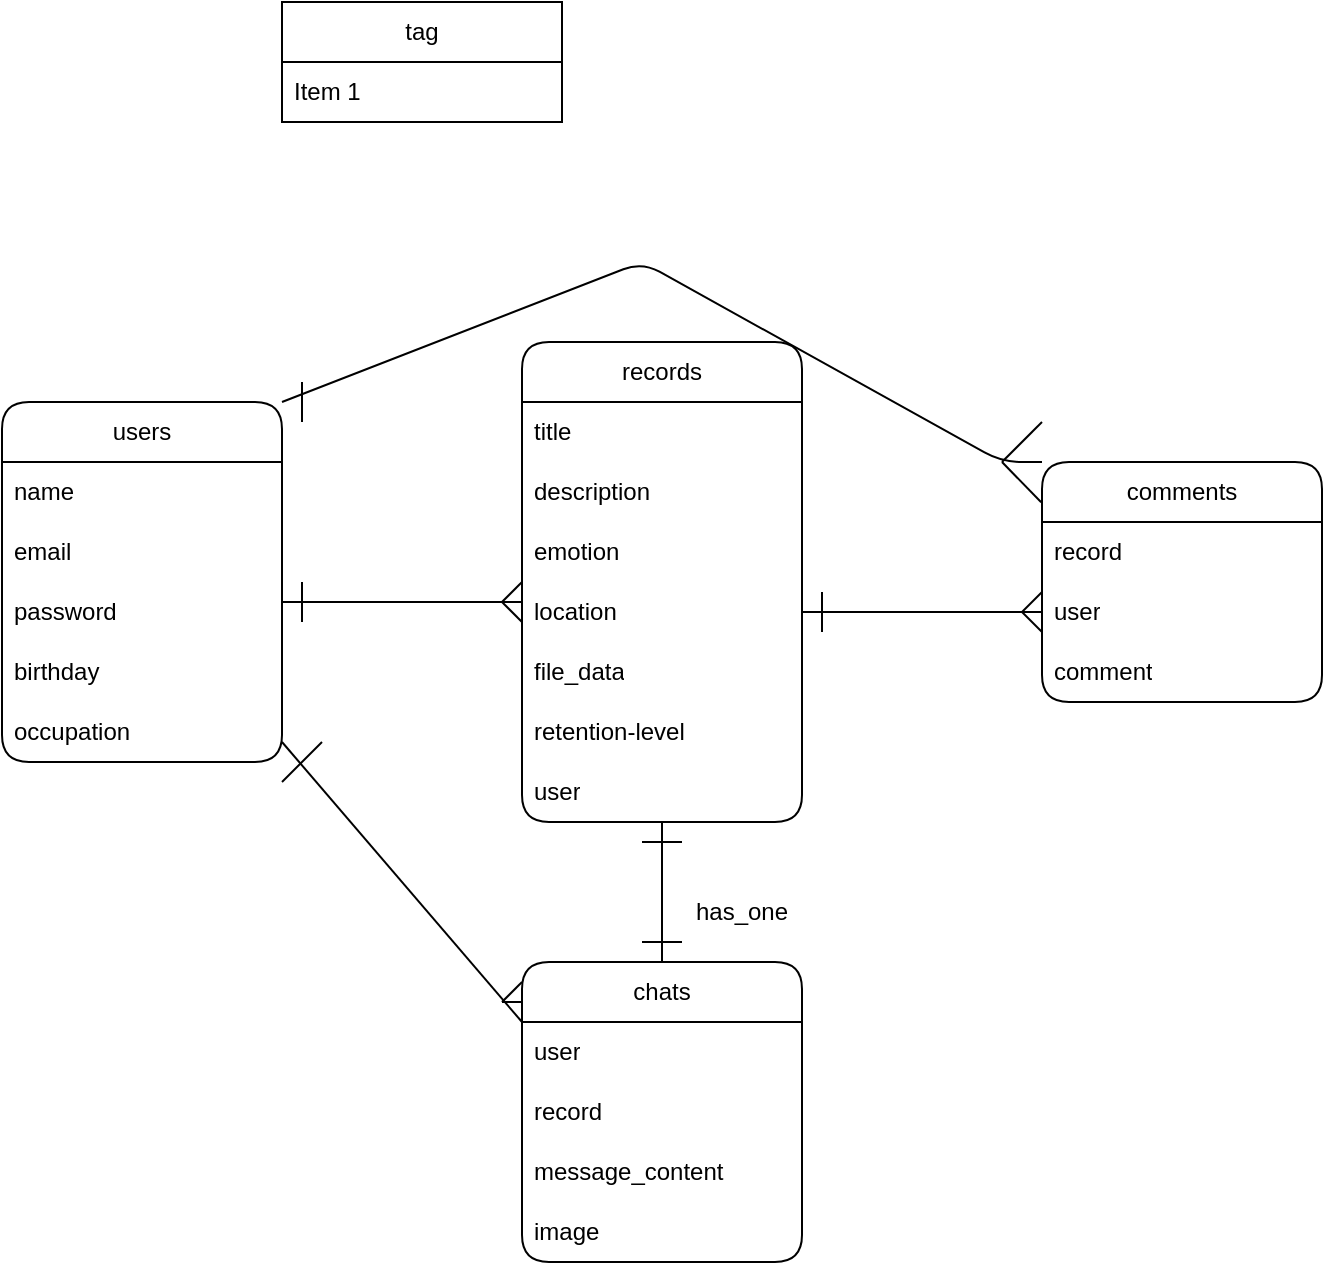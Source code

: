 <mxfile>
    <diagram id="HoRQ2UN_-JQGOzDnhFlx" name="ページ1">
        <mxGraphModel dx="819" dy="680" grid="1" gridSize="10" guides="1" tooltips="1" connect="1" arrows="1" fold="1" page="1" pageScale="1" pageWidth="827" pageHeight="1169" math="0" shadow="0">
            <root>
                <object label="" birthday="birthday" id="0">
                    <mxCell/>
                </object>
                <mxCell id="1" parent="0"/>
                <mxCell id="2" value="users" style="swimlane;fontStyle=0;childLayout=stackLayout;horizontal=1;startSize=30;horizontalStack=0;resizeParent=1;resizeParentMax=0;resizeLast=0;collapsible=1;marginBottom=0;whiteSpace=wrap;html=1;rounded=1;" parent="1" vertex="1">
                    <mxGeometry x="90" y="220" width="140" height="180" as="geometry">
                        <mxRectangle x="90" y="220" width="70" height="30" as="alternateBounds"/>
                    </mxGeometry>
                </mxCell>
                <mxCell id="3" value="name&lt;br&gt;" style="text;strokeColor=none;fillColor=none;align=left;verticalAlign=middle;spacingLeft=4;spacingRight=4;overflow=hidden;points=[[0,0.5],[1,0.5]];portConstraint=eastwest;rotatable=0;whiteSpace=wrap;html=1;rounded=1;" parent="2" vertex="1">
                    <mxGeometry y="30" width="140" height="30" as="geometry"/>
                </mxCell>
                <mxCell id="4" value="email" style="text;strokeColor=none;fillColor=none;align=left;verticalAlign=middle;spacingLeft=4;spacingRight=4;overflow=hidden;points=[[0,0.5],[1,0.5]];portConstraint=eastwest;rotatable=0;whiteSpace=wrap;html=1;rounded=1;" parent="2" vertex="1">
                    <mxGeometry y="60" width="140" height="30" as="geometry"/>
                </mxCell>
                <mxCell id="5" value="password" style="text;strokeColor=none;fillColor=none;align=left;verticalAlign=middle;spacingLeft=4;spacingRight=4;overflow=hidden;points=[[0,0.5],[1,0.5]];portConstraint=eastwest;rotatable=0;whiteSpace=wrap;html=1;rounded=1;" parent="2" vertex="1">
                    <mxGeometry y="90" width="140" height="30" as="geometry"/>
                </mxCell>
                <mxCell id="10" value="birthday" style="text;strokeColor=none;fillColor=none;align=left;verticalAlign=middle;spacingLeft=4;spacingRight=4;overflow=hidden;points=[[0,0.5],[1,0.5]];portConstraint=eastwest;rotatable=0;whiteSpace=wrap;html=1;rounded=1;" parent="2" vertex="1">
                    <mxGeometry y="120" width="140" height="30" as="geometry"/>
                </mxCell>
                <mxCell id="11" value="occupation" style="text;strokeColor=none;fillColor=none;align=left;verticalAlign=middle;spacingLeft=4;spacingRight=4;overflow=hidden;points=[[0,0.5],[1,0.5]];portConstraint=eastwest;rotatable=0;whiteSpace=wrap;html=1;rounded=1;" parent="2" vertex="1">
                    <mxGeometry y="150" width="140" height="30" as="geometry"/>
                </mxCell>
                <mxCell id="12" value="records" style="swimlane;fontStyle=0;childLayout=stackLayout;horizontal=1;startSize=30;horizontalStack=0;resizeParent=1;resizeParentMax=0;resizeLast=0;collapsible=1;marginBottom=0;whiteSpace=wrap;html=1;rounded=1;hachureGap=4;fontFamily=Helvetica;fontSize=12;" parent="1" vertex="1">
                    <mxGeometry x="350" y="190" width="140" height="240" as="geometry">
                        <mxRectangle x="350" y="190" width="80" height="30" as="alternateBounds"/>
                    </mxGeometry>
                </mxCell>
                <mxCell id="13" value="title" style="text;strokeColor=none;fillColor=none;align=left;verticalAlign=middle;spacingLeft=4;spacingRight=4;overflow=hidden;points=[[0,0.5],[1,0.5]];portConstraint=eastwest;rotatable=0;whiteSpace=wrap;html=1;fontSize=12;rounded=1;hachureGap=4;fontFamily=Helvetica;" parent="12" vertex="1">
                    <mxGeometry y="30" width="140" height="30" as="geometry"/>
                </mxCell>
                <mxCell id="14" value="description" style="text;strokeColor=none;fillColor=none;align=left;verticalAlign=middle;spacingLeft=4;spacingRight=4;overflow=hidden;points=[[0,0.5],[1,0.5]];portConstraint=eastwest;rotatable=0;whiteSpace=wrap;html=1;fontSize=12;rounded=1;hachureGap=4;fontFamily=Helvetica;" parent="12" vertex="1">
                    <mxGeometry y="60" width="140" height="30" as="geometry"/>
                </mxCell>
                <mxCell id="15" value="emotion" style="text;strokeColor=none;fillColor=none;align=left;verticalAlign=middle;spacingLeft=4;spacingRight=4;overflow=hidden;points=[[0,0.5],[1,0.5]];portConstraint=eastwest;rotatable=0;whiteSpace=wrap;html=1;fontSize=12;rounded=1;hachureGap=4;fontFamily=Helvetica;" parent="12" vertex="1">
                    <mxGeometry y="90" width="140" height="30" as="geometry"/>
                </mxCell>
                <mxCell id="20" value="location" style="text;strokeColor=none;fillColor=none;align=left;verticalAlign=middle;spacingLeft=4;spacingRight=4;overflow=hidden;points=[[0,0.5],[1,0.5]];portConstraint=eastwest;rotatable=0;whiteSpace=wrap;html=1;fontSize=12;rounded=1;hachureGap=4;fontFamily=Helvetica;" parent="12" vertex="1">
                    <mxGeometry y="120" width="140" height="30" as="geometry"/>
                </mxCell>
                <mxCell id="21" value="file_data" style="text;strokeColor=none;fillColor=none;align=left;verticalAlign=middle;spacingLeft=4;spacingRight=4;overflow=hidden;points=[[0,0.5],[1,0.5]];portConstraint=eastwest;rotatable=0;whiteSpace=wrap;html=1;fontSize=12;rounded=1;hachureGap=4;fontFamily=Helvetica;" parent="12" vertex="1">
                    <mxGeometry y="150" width="140" height="30" as="geometry"/>
                </mxCell>
                <mxCell id="22" value="retention-level" style="text;strokeColor=none;fillColor=none;align=left;verticalAlign=middle;spacingLeft=4;spacingRight=4;overflow=hidden;points=[[0,0.5],[1,0.5]];portConstraint=eastwest;rotatable=0;whiteSpace=wrap;html=1;fontSize=12;rounded=1;hachureGap=4;fontFamily=Helvetica;" parent="12" vertex="1">
                    <mxGeometry y="180" width="140" height="30" as="geometry"/>
                </mxCell>
                <mxCell id="23" value="user" style="text;strokeColor=none;fillColor=none;align=left;verticalAlign=middle;spacingLeft=4;spacingRight=4;overflow=hidden;points=[[0,0.5],[1,0.5]];portConstraint=eastwest;rotatable=0;whiteSpace=wrap;html=1;fontSize=12;rounded=1;hachureGap=4;fontFamily=Helvetica;" parent="12" vertex="1">
                    <mxGeometry y="210" width="140" height="30" as="geometry"/>
                </mxCell>
                <mxCell id="24" value="" style="endArrow=none;html=1;rounded=1;fontSize=12;exitX=1;exitY=0.5;exitDx=0;exitDy=0;entryX=0;entryY=0.5;entryDx=0;entryDy=0;" parent="1" edge="1">
                    <mxGeometry width="50" height="50" relative="1" as="geometry">
                        <mxPoint x="230" y="320.0" as="sourcePoint"/>
                        <mxPoint x="350" y="320.0" as="targetPoint"/>
                    </mxGeometry>
                </mxCell>
                <mxCell id="26" value="chats" style="swimlane;fontStyle=0;childLayout=stackLayout;horizontal=1;startSize=30;horizontalStack=0;resizeParent=1;resizeParentMax=0;resizeLast=0;collapsible=1;marginBottom=0;whiteSpace=wrap;html=1;rounded=1;fontSize=12;" parent="1" vertex="1">
                    <mxGeometry x="350" y="500" width="140" height="150" as="geometry"/>
                </mxCell>
                <mxCell id="42" value="" style="endArrow=none;html=1;rounded=1;fontSize=12;" parent="26" edge="1">
                    <mxGeometry width="50" height="50" relative="1" as="geometry">
                        <mxPoint x="-10" y="20" as="sourcePoint"/>
                        <mxPoint y="10" as="targetPoint"/>
                    </mxGeometry>
                </mxCell>
                <mxCell id="27" value="user" style="text;strokeColor=none;fillColor=none;align=left;verticalAlign=middle;spacingLeft=4;spacingRight=4;overflow=hidden;points=[[0,0.5],[1,0.5]];portConstraint=eastwest;rotatable=0;whiteSpace=wrap;html=1;rounded=1;fontSize=12;" parent="26" vertex="1">
                    <mxGeometry y="30" width="140" height="30" as="geometry"/>
                </mxCell>
                <mxCell id="28" value="record" style="text;strokeColor=none;fillColor=none;align=left;verticalAlign=middle;spacingLeft=4;spacingRight=4;overflow=hidden;points=[[0,0.5],[1,0.5]];portConstraint=eastwest;rotatable=0;whiteSpace=wrap;html=1;rounded=1;fontSize=12;" parent="26" vertex="1">
                    <mxGeometry y="60" width="140" height="30" as="geometry"/>
                </mxCell>
                <mxCell id="29" value="message_content" style="text;strokeColor=none;fillColor=none;align=left;verticalAlign=middle;spacingLeft=4;spacingRight=4;overflow=hidden;points=[[0,0.5],[1,0.5]];portConstraint=eastwest;rotatable=0;whiteSpace=wrap;html=1;rounded=1;fontSize=12;" parent="26" vertex="1">
                    <mxGeometry y="90" width="140" height="30" as="geometry"/>
                </mxCell>
                <mxCell id="30" value="image" style="text;strokeColor=none;fillColor=none;align=left;verticalAlign=middle;spacingLeft=4;spacingRight=4;overflow=hidden;points=[[0,0.5],[1,0.5]];portConstraint=eastwest;rotatable=0;whiteSpace=wrap;html=1;rounded=1;fontSize=12;" parent="26" vertex="1">
                    <mxGeometry y="120" width="140" height="30" as="geometry"/>
                </mxCell>
                <mxCell id="31" value="" style="endArrow=none;html=1;rounded=1;fontSize=12;exitX=0.5;exitY=0;exitDx=0;exitDy=0;entryX=0.5;entryY=1;entryDx=0;entryDy=0;entryPerimeter=0;" parent="1" source="26" target="23" edge="1">
                    <mxGeometry width="50" height="50" relative="1" as="geometry">
                        <mxPoint x="450" y="400" as="sourcePoint"/>
                        <mxPoint x="500" y="350" as="targetPoint"/>
                    </mxGeometry>
                </mxCell>
                <mxCell id="32" value="comments" style="swimlane;fontStyle=0;childLayout=stackLayout;horizontal=1;startSize=30;horizontalStack=0;resizeParent=1;resizeParentMax=0;resizeLast=0;collapsible=1;marginBottom=0;whiteSpace=wrap;html=1;rounded=1;fontSize=12;" parent="1" vertex="1">
                    <mxGeometry x="610" y="250" width="140" height="120" as="geometry"/>
                </mxCell>
                <mxCell id="33" value="record" style="text;strokeColor=none;fillColor=none;align=left;verticalAlign=middle;spacingLeft=4;spacingRight=4;overflow=hidden;points=[[0,0.5],[1,0.5]];portConstraint=eastwest;rotatable=0;whiteSpace=wrap;html=1;rounded=1;fontSize=12;" parent="32" vertex="1">
                    <mxGeometry y="30" width="140" height="30" as="geometry"/>
                </mxCell>
                <mxCell id="34" value="user" style="text;strokeColor=none;fillColor=none;align=left;verticalAlign=middle;spacingLeft=4;spacingRight=4;overflow=hidden;points=[[0,0.5],[1,0.5]];portConstraint=eastwest;rotatable=0;whiteSpace=wrap;html=1;rounded=1;fontSize=12;" parent="32" vertex="1">
                    <mxGeometry y="60" width="140" height="30" as="geometry"/>
                </mxCell>
                <mxCell id="35" value="comment" style="text;strokeColor=none;fillColor=none;align=left;verticalAlign=middle;spacingLeft=4;spacingRight=4;overflow=hidden;points=[[0,0.5],[1,0.5]];portConstraint=eastwest;rotatable=0;whiteSpace=wrap;html=1;rounded=1;fontSize=12;" parent="32" vertex="1">
                    <mxGeometry y="90" width="140" height="30" as="geometry"/>
                </mxCell>
                <mxCell id="36" value="" style="endArrow=none;html=1;rounded=1;fontSize=12;entryX=0;entryY=0.5;entryDx=0;entryDy=0;exitX=1;exitY=0.5;exitDx=0;exitDy=0;" parent="1" source="20" target="34" edge="1">
                    <mxGeometry width="50" height="50" relative="1" as="geometry">
                        <mxPoint x="450" y="410" as="sourcePoint"/>
                        <mxPoint x="500" y="360" as="targetPoint"/>
                    </mxGeometry>
                </mxCell>
                <mxCell id="37" value="" style="endArrow=none;html=1;rounded=1;fontSize=12;exitX=0;exitY=0;exitDx=0;exitDy=0;exitPerimeter=0;" parent="1" source="27" edge="1">
                    <mxGeometry width="50" height="50" relative="1" as="geometry">
                        <mxPoint x="200" y="450" as="sourcePoint"/>
                        <mxPoint x="230" y="390" as="targetPoint"/>
                    </mxGeometry>
                </mxCell>
                <mxCell id="38" value="" style="endArrow=none;html=1;rounded=1;fontSize=12;" parent="1" edge="1">
                    <mxGeometry width="50" height="50" relative="1" as="geometry">
                        <mxPoint x="240" y="330" as="sourcePoint"/>
                        <mxPoint x="240" y="310" as="targetPoint"/>
                        <Array as="points"/>
                    </mxGeometry>
                </mxCell>
                <mxCell id="39" value="" style="endArrow=none;html=1;rounded=1;fontSize=12;" parent="1" edge="1">
                    <mxGeometry width="50" height="50" relative="1" as="geometry">
                        <mxPoint x="340" y="320" as="sourcePoint"/>
                        <mxPoint x="350" y="310" as="targetPoint"/>
                    </mxGeometry>
                </mxCell>
                <mxCell id="40" value="" style="endArrow=none;html=1;rounded=1;fontSize=12;" parent="1" edge="1">
                    <mxGeometry width="50" height="50" relative="1" as="geometry">
                        <mxPoint x="350" y="330" as="sourcePoint"/>
                        <mxPoint x="340" y="320" as="targetPoint"/>
                    </mxGeometry>
                </mxCell>
                <mxCell id="41" value="" style="endArrow=none;html=1;rounded=1;fontSize=12;" parent="1" edge="1">
                    <mxGeometry width="50" height="50" relative="1" as="geometry">
                        <mxPoint x="230" y="410" as="sourcePoint"/>
                        <mxPoint x="250" y="390" as="targetPoint"/>
                    </mxGeometry>
                </mxCell>
                <mxCell id="43" value="" style="endArrow=none;html=1;rounded=1;fontSize=12;" parent="1" edge="1">
                    <mxGeometry width="50" height="50" relative="1" as="geometry">
                        <mxPoint x="340" y="520" as="sourcePoint"/>
                        <mxPoint x="350" y="520" as="targetPoint"/>
                    </mxGeometry>
                </mxCell>
                <mxCell id="44" value="" style="endArrow=none;html=1;rounded=1;fontSize=12;" parent="1" edge="1">
                    <mxGeometry width="50" height="50" relative="1" as="geometry">
                        <mxPoint x="410" y="440" as="sourcePoint"/>
                        <mxPoint x="430" y="440" as="targetPoint"/>
                    </mxGeometry>
                </mxCell>
                <mxCell id="45" value="" style="endArrow=none;html=1;rounded=1;fontSize=12;" parent="1" edge="1">
                    <mxGeometry width="50" height="50" relative="1" as="geometry">
                        <mxPoint x="410" y="490" as="sourcePoint"/>
                        <mxPoint x="430" y="490" as="targetPoint"/>
                    </mxGeometry>
                </mxCell>
                <mxCell id="46" value="has_one" style="text;strokeColor=none;align=center;fillColor=none;html=1;verticalAlign=middle;whiteSpace=wrap;rounded=0;fontSize=12;" parent="1" vertex="1">
                    <mxGeometry x="430" y="460" width="60" height="30" as="geometry"/>
                </mxCell>
                <mxCell id="47" value="" style="endArrow=none;html=1;rounded=1;fontSize=12;" parent="1" edge="1">
                    <mxGeometry width="50" height="50" relative="1" as="geometry">
                        <mxPoint x="500" y="335" as="sourcePoint"/>
                        <mxPoint x="500" y="315" as="targetPoint"/>
                        <Array as="points">
                            <mxPoint x="500" y="325"/>
                        </Array>
                    </mxGeometry>
                </mxCell>
                <mxCell id="48" value="" style="endArrow=none;html=1;rounded=1;fontSize=12;" parent="1" edge="1">
                    <mxGeometry width="50" height="50" relative="1" as="geometry">
                        <mxPoint x="600" y="325" as="sourcePoint"/>
                        <mxPoint x="610" y="315" as="targetPoint"/>
                    </mxGeometry>
                </mxCell>
                <mxCell id="49" value="" style="endArrow=none;html=1;rounded=1;fontSize=12;" parent="1" edge="1">
                    <mxGeometry width="50" height="50" relative="1" as="geometry">
                        <mxPoint x="610" y="335" as="sourcePoint"/>
                        <mxPoint x="600" y="325" as="targetPoint"/>
                    </mxGeometry>
                </mxCell>
                <mxCell id="51" value="" style="endArrow=none;html=1;exitX=1;exitY=0;exitDx=0;exitDy=0;entryX=0;entryY=0;entryDx=0;entryDy=0;" parent="1" source="2" target="32" edge="1">
                    <mxGeometry width="50" height="50" relative="1" as="geometry">
                        <mxPoint x="410" y="350" as="sourcePoint"/>
                        <mxPoint x="460" y="300" as="targetPoint"/>
                        <Array as="points">
                            <mxPoint x="410" y="150"/>
                            <mxPoint x="590" y="250"/>
                        </Array>
                    </mxGeometry>
                </mxCell>
                <mxCell id="52" value="" style="endArrow=none;html=1;" parent="1" edge="1">
                    <mxGeometry width="50" height="50" relative="1" as="geometry">
                        <mxPoint x="240" y="230" as="sourcePoint"/>
                        <mxPoint x="240" y="210" as="targetPoint"/>
                    </mxGeometry>
                </mxCell>
                <mxCell id="53" value="" style="endArrow=none;html=1;" parent="1" edge="1">
                    <mxGeometry width="50" height="50" relative="1" as="geometry">
                        <mxPoint x="590" y="250" as="sourcePoint"/>
                        <mxPoint x="610" y="230" as="targetPoint"/>
                        <Array as="points"/>
                    </mxGeometry>
                </mxCell>
                <mxCell id="54" value="" style="endArrow=none;html=1;entryX=-0.003;entryY=0.168;entryDx=0;entryDy=0;entryPerimeter=0;" parent="1" target="32" edge="1">
                    <mxGeometry width="50" height="50" relative="1" as="geometry">
                        <mxPoint x="590" y="250" as="sourcePoint"/>
                        <mxPoint x="620" y="240" as="targetPoint"/>
                        <Array as="points"/>
                    </mxGeometry>
                </mxCell>
                <mxCell id="55" value="tag" style="swimlane;fontStyle=0;childLayout=stackLayout;horizontal=1;startSize=30;horizontalStack=0;resizeParent=1;resizeParentMax=0;resizeLast=0;collapsible=1;marginBottom=0;whiteSpace=wrap;html=1;" vertex="1" parent="1">
                    <mxGeometry x="230" y="20" width="140" height="60" as="geometry"/>
                </mxCell>
                <mxCell id="56" value="Item 1" style="text;strokeColor=none;fillColor=none;align=left;verticalAlign=middle;spacingLeft=4;spacingRight=4;overflow=hidden;points=[[0,0.5],[1,0.5]];portConstraint=eastwest;rotatable=0;whiteSpace=wrap;html=1;" vertex="1" parent="55">
                    <mxGeometry y="30" width="140" height="30" as="geometry"/>
                </mxCell>
            </root>
        </mxGraphModel>
    </diagram>
</mxfile>